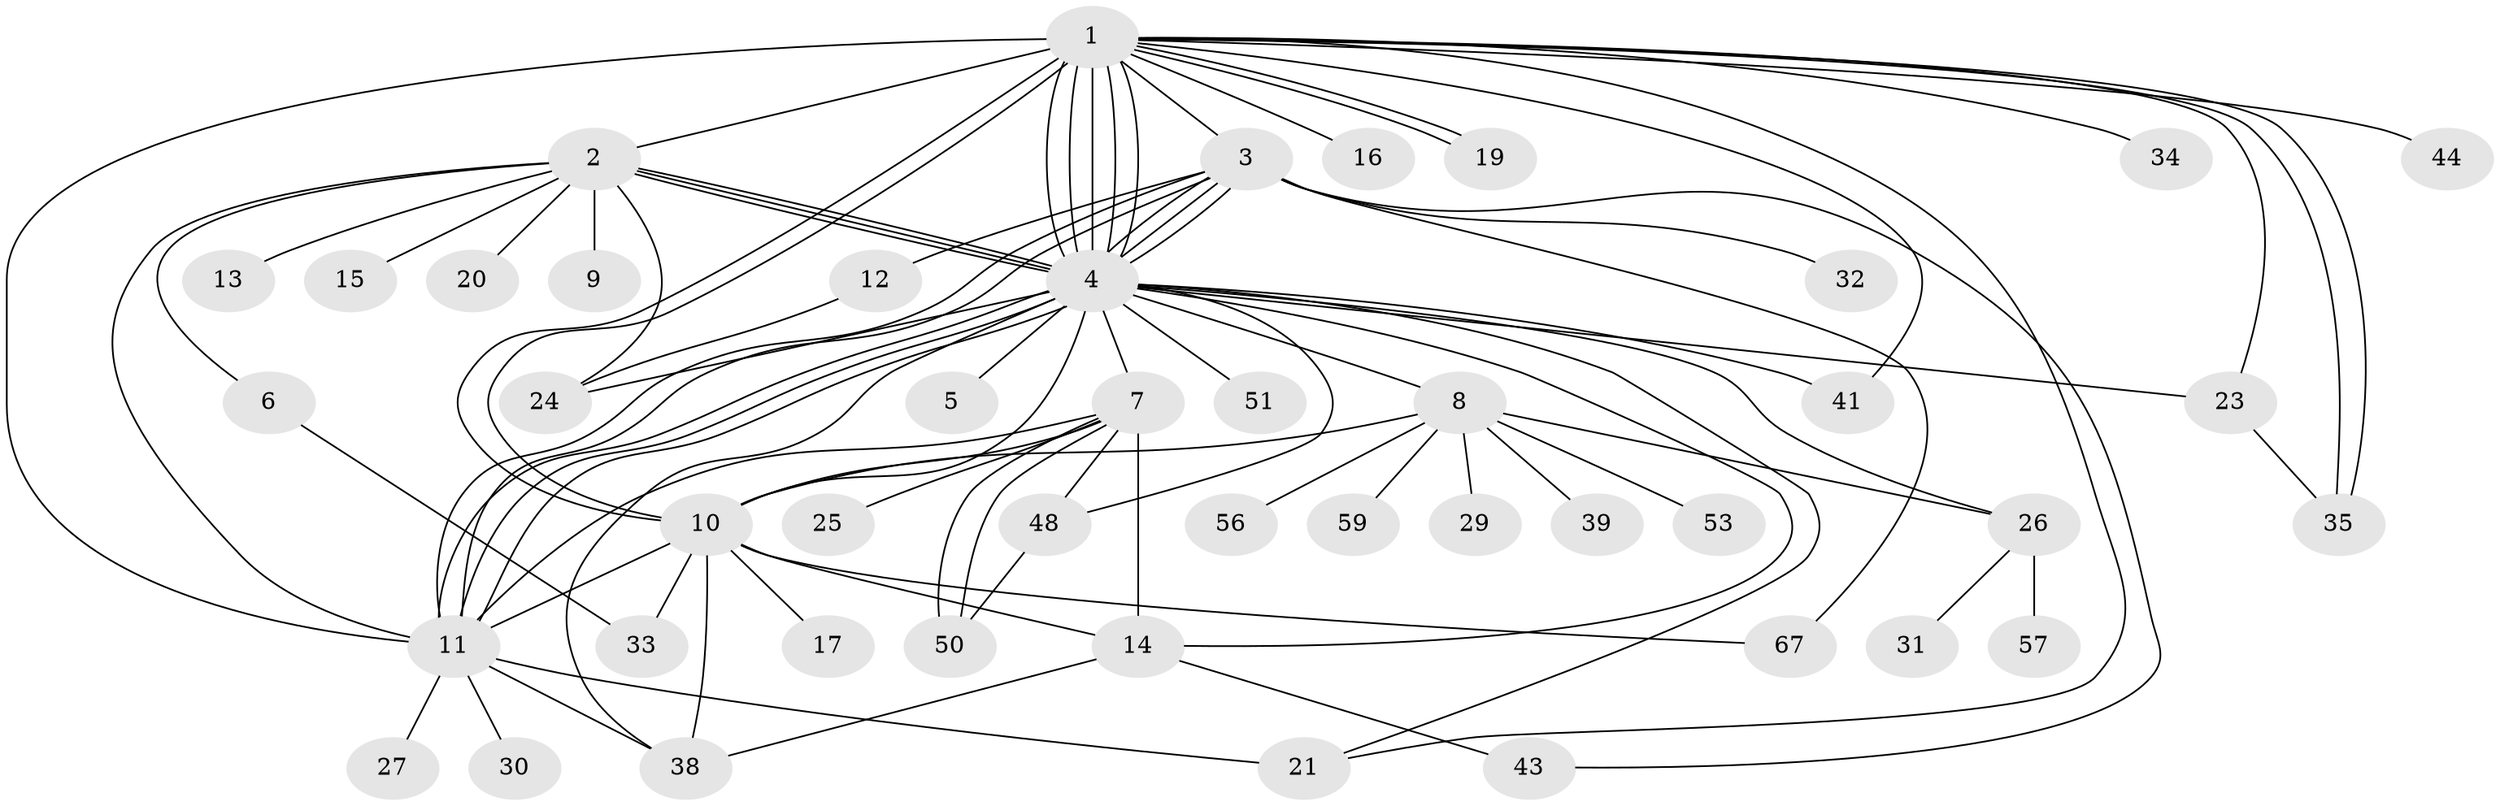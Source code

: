 // original degree distribution, {23: 0.013157894736842105, 11: 0.02631578947368421, 36: 0.013157894736842105, 1: 0.4473684210526316, 2: 0.23684210526315788, 8: 0.02631578947368421, 3: 0.13157894736842105, 12: 0.013157894736842105, 16: 0.013157894736842105, 5: 0.013157894736842105, 4: 0.05263157894736842, 6: 0.013157894736842105}
// Generated by graph-tools (version 1.1) at 2025/18/03/04/25 18:18:19]
// undirected, 45 vertices, 87 edges
graph export_dot {
graph [start="1"]
  node [color=gray90,style=filled];
  1;
  2;
  3;
  4 [super="+28+68+52+60+74+71"];
  5;
  6;
  7;
  8;
  9 [super="+70+37"];
  10 [super="+64+47"];
  11 [super="+40+18+54+76"];
  12;
  13;
  14 [super="+36"];
  15;
  16;
  17;
  19;
  20;
  21 [super="+58+22"];
  23;
  24 [super="+72"];
  25;
  26;
  27;
  29;
  30;
  31;
  32;
  33;
  34;
  35 [super="+75"];
  38 [super="+63+46"];
  39;
  41;
  43 [super="+45"];
  44;
  48 [super="+49+73"];
  50;
  51 [super="+65"];
  53;
  56;
  57;
  59;
  67;
  1 -- 2;
  1 -- 3;
  1 -- 4;
  1 -- 4;
  1 -- 4;
  1 -- 4;
  1 -- 4;
  1 -- 10 [weight=2];
  1 -- 10;
  1 -- 11 [weight=3];
  1 -- 16;
  1 -- 19;
  1 -- 19;
  1 -- 21;
  1 -- 23;
  1 -- 34;
  1 -- 35;
  1 -- 35;
  1 -- 41;
  1 -- 44;
  2 -- 4;
  2 -- 4;
  2 -- 4;
  2 -- 6;
  2 -- 9;
  2 -- 11;
  2 -- 13;
  2 -- 15;
  2 -- 20;
  2 -- 24;
  3 -- 4 [weight=2];
  3 -- 4;
  3 -- 4;
  3 -- 11;
  3 -- 11;
  3 -- 12;
  3 -- 32;
  3 -- 43;
  3 -- 67;
  4 -- 5;
  4 -- 7;
  4 -- 8;
  4 -- 10 [weight=2];
  4 -- 11;
  4 -- 11;
  4 -- 11;
  4 -- 23;
  4 -- 24;
  4 -- 26;
  4 -- 41;
  4 -- 51;
  4 -- 48;
  4 -- 21;
  4 -- 38;
  4 -- 14;
  6 -- 33;
  7 -- 10;
  7 -- 11;
  7 -- 14;
  7 -- 25;
  7 -- 48;
  7 -- 50;
  7 -- 50;
  8 -- 10;
  8 -- 26;
  8 -- 29;
  8 -- 39;
  8 -- 53;
  8 -- 56;
  8 -- 59;
  10 -- 17;
  10 -- 33;
  10 -- 38;
  10 -- 11;
  10 -- 14;
  10 -- 67;
  11 -- 21 [weight=2];
  11 -- 27;
  11 -- 38;
  11 -- 30;
  12 -- 24;
  14 -- 38;
  14 -- 43;
  23 -- 35;
  26 -- 31;
  26 -- 57;
  48 -- 50;
}
